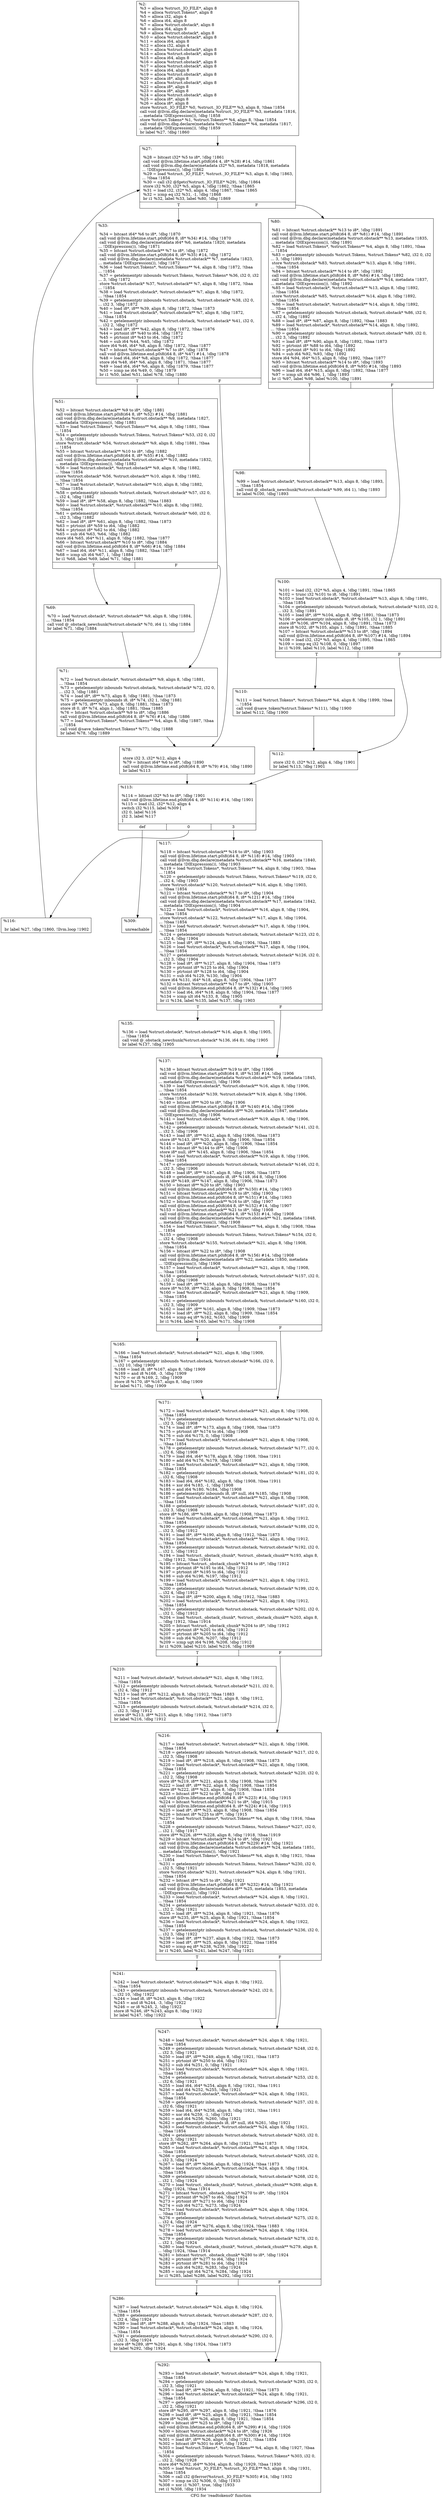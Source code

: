 digraph "CFG for 'readtokens0' function" {
	label="CFG for 'readtokens0' function";

	Node0x2268a50 [shape=record,label="{%2:\l  %3 = alloca %struct._IO_FILE*, align 8\l  %4 = alloca %struct.Tokens*, align 8\l  %5 = alloca i32, align 4\l  %6 = alloca i64, align 8\l  %7 = alloca %struct.obstack*, align 8\l  %8 = alloca i64, align 8\l  %9 = alloca %struct.obstack*, align 8\l  %10 = alloca %struct.obstack*, align 8\l  %11 = alloca i64, align 8\l  %12 = alloca i32, align 4\l  %13 = alloca %struct.obstack*, align 8\l  %14 = alloca %struct.obstack*, align 8\l  %15 = alloca i64, align 8\l  %16 = alloca %struct.obstack*, align 8\l  %17 = alloca %struct.obstack*, align 8\l  %18 = alloca i64, align 8\l  %19 = alloca %struct.obstack*, align 8\l  %20 = alloca i8*, align 8\l  %21 = alloca %struct.obstack*, align 8\l  %22 = alloca i8*, align 8\l  %23 = alloca i8*, align 8\l  %24 = alloca %struct.obstack*, align 8\l  %25 = alloca i8*, align 8\l  %26 = alloca i8*, align 8\l  store %struct._IO_FILE* %0, %struct._IO_FILE** %3, align 8, !tbaa !1854\l  call void @llvm.dbg.declare(metadata %struct._IO_FILE** %3, metadata !1816,\l... metadata !DIExpression()), !dbg !1858\l  store %struct.Tokens* %1, %struct.Tokens** %4, align 8, !tbaa !1854\l  call void @llvm.dbg.declare(metadata %struct.Tokens** %4, metadata !1817,\l... metadata !DIExpression()), !dbg !1859\l  br label %27, !dbg !1860\l}"];
	Node0x2268a50 -> Node0x226d560;
	Node0x226d560 [shape=record,label="{%27:\l\l  %28 = bitcast i32* %5 to i8*, !dbg !1861\l  call void @llvm.lifetime.start.p0i8(i64 4, i8* %28) #14, !dbg !1861\l  call void @llvm.dbg.declare(metadata i32* %5, metadata !1818, metadata\l... !DIExpression()), !dbg !1862\l  %29 = load %struct._IO_FILE*, %struct._IO_FILE** %3, align 8, !dbg !1863,\l... !tbaa !1854\l  %30 = call i32 @fgetc(%struct._IO_FILE* %29), !dbg !1864\l  store i32 %30, i32* %5, align 4, !dbg !1862, !tbaa !1865\l  %31 = load i32, i32* %5, align 4, !dbg !1867, !tbaa !1865\l  %32 = icmp eq i32 %31, -1, !dbg !1868\l  br i1 %32, label %33, label %80, !dbg !1869\l|{<s0>T|<s1>F}}"];
	Node0x226d560:s0 -> Node0x226d5b0;
	Node0x226d560:s1 -> Node0x226d740;
	Node0x226d5b0 [shape=record,label="{%33:\l\l  %34 = bitcast i64* %6 to i8*, !dbg !1870\l  call void @llvm.lifetime.start.p0i8(i64 8, i8* %34) #14, !dbg !1870\l  call void @llvm.dbg.declare(metadata i64* %6, metadata !1820, metadata\l... !DIExpression()), !dbg !1871\l  %35 = bitcast %struct.obstack** %7 to i8*, !dbg !1872\l  call void @llvm.lifetime.start.p0i8(i64 8, i8* %35) #14, !dbg !1872\l  call void @llvm.dbg.declare(metadata %struct.obstack** %7, metadata !1823,\l... metadata !DIExpression()), !dbg !1872\l  %36 = load %struct.Tokens*, %struct.Tokens** %4, align 8, !dbg !1872, !tbaa\l... !1854\l  %37 = getelementptr inbounds %struct.Tokens, %struct.Tokens* %36, i32 0, i32\l... 3, !dbg !1872\l  store %struct.obstack* %37, %struct.obstack** %7, align 8, !dbg !1872, !tbaa\l... !1854\l  %38 = load %struct.obstack*, %struct.obstack** %7, align 8, !dbg !1872,\l... !tbaa !1854\l  %39 = getelementptr inbounds %struct.obstack, %struct.obstack* %38, i32 0,\l... i32 3, !dbg !1872\l  %40 = load i8*, i8** %39, align 8, !dbg !1872, !tbaa !1873\l  %41 = load %struct.obstack*, %struct.obstack** %7, align 8, !dbg !1872,\l... !tbaa !1854\l  %42 = getelementptr inbounds %struct.obstack, %struct.obstack* %41, i32 0,\l... i32 2, !dbg !1872\l  %43 = load i8*, i8** %42, align 8, !dbg !1872, !tbaa !1876\l  %44 = ptrtoint i8* %40 to i64, !dbg !1872\l  %45 = ptrtoint i8* %43 to i64, !dbg !1872\l  %46 = sub i64 %44, %45, !dbg !1872\l  store i64 %46, i64* %8, align 8, !dbg !1872, !tbaa !1877\l  %47 = bitcast %struct.obstack** %7 to i8*, !dbg !1878\l  call void @llvm.lifetime.end.p0i8(i64 8, i8* %47) #14, !dbg !1878\l  %48 = load i64, i64* %8, align 8, !dbg !1872, !tbaa !1877\l  store i64 %48, i64* %6, align 8, !dbg !1871, !tbaa !1877\l  %49 = load i64, i64* %6, align 8, !dbg !1879, !tbaa !1877\l  %50 = icmp ne i64 %49, 0, !dbg !1879\l  br i1 %50, label %51, label %78, !dbg !1880\l|{<s0>T|<s1>F}}"];
	Node0x226d5b0:s0 -> Node0x226d600;
	Node0x226d5b0:s1 -> Node0x226d6f0;
	Node0x226d600 [shape=record,label="{%51:\l\l  %52 = bitcast %struct.obstack** %9 to i8*, !dbg !1881\l  call void @llvm.lifetime.start.p0i8(i64 8, i8* %52) #14, !dbg !1881\l  call void @llvm.dbg.declare(metadata %struct.obstack** %9, metadata !1827,\l... metadata !DIExpression()), !dbg !1881\l  %53 = load %struct.Tokens*, %struct.Tokens** %4, align 8, !dbg !1881, !tbaa\l... !1854\l  %54 = getelementptr inbounds %struct.Tokens, %struct.Tokens* %53, i32 0, i32\l... 3, !dbg !1881\l  store %struct.obstack* %54, %struct.obstack** %9, align 8, !dbg !1881, !tbaa\l... !1854\l  %55 = bitcast %struct.obstack** %10 to i8*, !dbg !1882\l  call void @llvm.lifetime.start.p0i8(i64 8, i8* %55) #14, !dbg !1882\l  call void @llvm.dbg.declare(metadata %struct.obstack** %10, metadata !1832,\l... metadata !DIExpression()), !dbg !1882\l  %56 = load %struct.obstack*, %struct.obstack** %9, align 8, !dbg !1882,\l... !tbaa !1854\l  store %struct.obstack* %56, %struct.obstack** %10, align 8, !dbg !1882,\l... !tbaa !1854\l  %57 = load %struct.obstack*, %struct.obstack** %10, align 8, !dbg !1882,\l... !tbaa !1854\l  %58 = getelementptr inbounds %struct.obstack, %struct.obstack* %57, i32 0,\l... i32 4, !dbg !1882\l  %59 = load i8*, i8** %58, align 8, !dbg !1882, !tbaa !1883\l  %60 = load %struct.obstack*, %struct.obstack** %10, align 8, !dbg !1882,\l... !tbaa !1854\l  %61 = getelementptr inbounds %struct.obstack, %struct.obstack* %60, i32 0,\l... i32 3, !dbg !1882\l  %62 = load i8*, i8** %61, align 8, !dbg !1882, !tbaa !1873\l  %63 = ptrtoint i8* %59 to i64, !dbg !1882\l  %64 = ptrtoint i8* %62 to i64, !dbg !1882\l  %65 = sub i64 %63, %64, !dbg !1882\l  store i64 %65, i64* %11, align 8, !dbg !1882, !tbaa !1877\l  %66 = bitcast %struct.obstack** %10 to i8*, !dbg !1884\l  call void @llvm.lifetime.end.p0i8(i64 8, i8* %66) #14, !dbg !1884\l  %67 = load i64, i64* %11, align 8, !dbg !1882, !tbaa !1877\l  %68 = icmp ult i64 %67, 1, !dbg !1884\l  br i1 %68, label %69, label %71, !dbg !1881\l|{<s0>T|<s1>F}}"];
	Node0x226d600:s0 -> Node0x226d650;
	Node0x226d600:s1 -> Node0x226d6a0;
	Node0x226d650 [shape=record,label="{%69:\l\l  %70 = load %struct.obstack*, %struct.obstack** %9, align 8, !dbg !1884,\l... !tbaa !1854\l  call void @_obstack_newchunk(%struct.obstack* %70, i64 1), !dbg !1884\l  br label %71, !dbg !1884\l}"];
	Node0x226d650 -> Node0x226d6a0;
	Node0x226d6a0 [shape=record,label="{%71:\l\l  %72 = load %struct.obstack*, %struct.obstack** %9, align 8, !dbg !1881,\l... !tbaa !1854\l  %73 = getelementptr inbounds %struct.obstack, %struct.obstack* %72, i32 0,\l... i32 3, !dbg !1881\l  %74 = load i8*, i8** %73, align 8, !dbg !1881, !tbaa !1873\l  %75 = getelementptr inbounds i8, i8* %74, i32 1, !dbg !1881\l  store i8* %75, i8** %73, align 8, !dbg !1881, !tbaa !1873\l  store i8 0, i8* %74, align 1, !dbg !1881, !tbaa !1885\l  %76 = bitcast %struct.obstack** %9 to i8*, !dbg !1886\l  call void @llvm.lifetime.end.p0i8(i64 8, i8* %76) #14, !dbg !1886\l  %77 = load %struct.Tokens*, %struct.Tokens** %4, align 8, !dbg !1887, !tbaa\l... !1854\l  call void @save_token(%struct.Tokens* %77), !dbg !1888\l  br label %78, !dbg !1889\l}"];
	Node0x226d6a0 -> Node0x226d6f0;
	Node0x226d6f0 [shape=record,label="{%78:\l\l  store i32 3, i32* %12, align 4\l  %79 = bitcast i64* %6 to i8*, !dbg !1890\l  call void @llvm.lifetime.end.p0i8(i64 8, i8* %79) #14, !dbg !1890\l  br label %113\l}"];
	Node0x226d6f0 -> Node0x226d8d0;
	Node0x226d740 [shape=record,label="{%80:\l\l  %81 = bitcast %struct.obstack** %13 to i8*, !dbg !1891\l  call void @llvm.lifetime.start.p0i8(i64 8, i8* %81) #14, !dbg !1891\l  call void @llvm.dbg.declare(metadata %struct.obstack** %13, metadata !1835,\l... metadata !DIExpression()), !dbg !1891\l  %82 = load %struct.Tokens*, %struct.Tokens** %4, align 8, !dbg !1891, !tbaa\l... !1854\l  %83 = getelementptr inbounds %struct.Tokens, %struct.Tokens* %82, i32 0, i32\l... 3, !dbg !1891\l  store %struct.obstack* %83, %struct.obstack** %13, align 8, !dbg !1891,\l... !tbaa !1854\l  %84 = bitcast %struct.obstack** %14 to i8*, !dbg !1892\l  call void @llvm.lifetime.start.p0i8(i64 8, i8* %84) #14, !dbg !1892\l  call void @llvm.dbg.declare(metadata %struct.obstack** %14, metadata !1837,\l... metadata !DIExpression()), !dbg !1892\l  %85 = load %struct.obstack*, %struct.obstack** %13, align 8, !dbg !1892,\l... !tbaa !1854\l  store %struct.obstack* %85, %struct.obstack** %14, align 8, !dbg !1892,\l... !tbaa !1854\l  %86 = load %struct.obstack*, %struct.obstack** %14, align 8, !dbg !1892,\l... !tbaa !1854\l  %87 = getelementptr inbounds %struct.obstack, %struct.obstack* %86, i32 0,\l... i32 4, !dbg !1892\l  %88 = load i8*, i8** %87, align 8, !dbg !1892, !tbaa !1883\l  %89 = load %struct.obstack*, %struct.obstack** %14, align 8, !dbg !1892,\l... !tbaa !1854\l  %90 = getelementptr inbounds %struct.obstack, %struct.obstack* %89, i32 0,\l... i32 3, !dbg !1892\l  %91 = load i8*, i8** %90, align 8, !dbg !1892, !tbaa !1873\l  %92 = ptrtoint i8* %88 to i64, !dbg !1892\l  %93 = ptrtoint i8* %91 to i64, !dbg !1892\l  %94 = sub i64 %92, %93, !dbg !1892\l  store i64 %94, i64* %15, align 8, !dbg !1892, !tbaa !1877\l  %95 = bitcast %struct.obstack** %14 to i8*, !dbg !1893\l  call void @llvm.lifetime.end.p0i8(i64 8, i8* %95) #14, !dbg !1893\l  %96 = load i64, i64* %15, align 8, !dbg !1892, !tbaa !1877\l  %97 = icmp ult i64 %96, 1, !dbg !1893\l  br i1 %97, label %98, label %100, !dbg !1891\l|{<s0>T|<s1>F}}"];
	Node0x226d740:s0 -> Node0x226d790;
	Node0x226d740:s1 -> Node0x226d7e0;
	Node0x226d790 [shape=record,label="{%98:\l\l  %99 = load %struct.obstack*, %struct.obstack** %13, align 8, !dbg !1893,\l... !tbaa !1854\l  call void @_obstack_newchunk(%struct.obstack* %99, i64 1), !dbg !1893\l  br label %100, !dbg !1893\l}"];
	Node0x226d790 -> Node0x226d7e0;
	Node0x226d7e0 [shape=record,label="{%100:\l\l  %101 = load i32, i32* %5, align 4, !dbg !1891, !tbaa !1865\l  %102 = trunc i32 %101 to i8, !dbg !1891\l  %103 = load %struct.obstack*, %struct.obstack** %13, align 8, !dbg !1891,\l... !tbaa !1854\l  %104 = getelementptr inbounds %struct.obstack, %struct.obstack* %103, i32 0,\l... i32 3, !dbg !1891\l  %105 = load i8*, i8** %104, align 8, !dbg !1891, !tbaa !1873\l  %106 = getelementptr inbounds i8, i8* %105, i32 1, !dbg !1891\l  store i8* %106, i8** %104, align 8, !dbg !1891, !tbaa !1873\l  store i8 %102, i8* %105, align 1, !dbg !1891, !tbaa !1885\l  %107 = bitcast %struct.obstack** %13 to i8*, !dbg !1894\l  call void @llvm.lifetime.end.p0i8(i64 8, i8* %107) #14, !dbg !1894\l  %108 = load i32, i32* %5, align 4, !dbg !1895, !tbaa !1865\l  %109 = icmp eq i32 %108, 0, !dbg !1897\l  br i1 %109, label %110, label %112, !dbg !1898\l|{<s0>T|<s1>F}}"];
	Node0x226d7e0:s0 -> Node0x226d830;
	Node0x226d7e0:s1 -> Node0x226d880;
	Node0x226d830 [shape=record,label="{%110:\l\l  %111 = load %struct.Tokens*, %struct.Tokens** %4, align 8, !dbg !1899, !tbaa\l... !1854\l  call void @save_token(%struct.Tokens* %111), !dbg !1900\l  br label %112, !dbg !1900\l}"];
	Node0x226d830 -> Node0x226d880;
	Node0x226d880 [shape=record,label="{%112:\l\l  store i32 0, i32* %12, align 4, !dbg !1901\l  br label %113, !dbg !1901\l}"];
	Node0x226d880 -> Node0x226d8d0;
	Node0x226d8d0 [shape=record,label="{%113:\l\l  %114 = bitcast i32* %5 to i8*, !dbg !1901\l  call void @llvm.lifetime.end.p0i8(i64 4, i8* %114) #14, !dbg !1901\l  %115 = load i32, i32* %12, align 4\l  switch i32 %115, label %309 [\l    i32 0, label %116\l    i32 3, label %117\l  ]\l|{<s0>def|<s1>0|<s2>3}}"];
	Node0x226d8d0:s0 -> Node0x226dce0;
	Node0x226d8d0:s1 -> Node0x226d920;
	Node0x226d8d0:s2 -> Node0x226d970;
	Node0x226d920 [shape=record,label="{%116:\l\l  br label %27, !dbg !1860, !llvm.loop !1902\l}"];
	Node0x226d920 -> Node0x226d560;
	Node0x226d970 [shape=record,label="{%117:\l\l  %118 = bitcast %struct.obstack** %16 to i8*, !dbg !1903\l  call void @llvm.lifetime.start.p0i8(i64 8, i8* %118) #14, !dbg !1903\l  call void @llvm.dbg.declare(metadata %struct.obstack** %16, metadata !1840,\l... metadata !DIExpression()), !dbg !1903\l  %119 = load %struct.Tokens*, %struct.Tokens** %4, align 8, !dbg !1903, !tbaa\l... !1854\l  %120 = getelementptr inbounds %struct.Tokens, %struct.Tokens* %119, i32 0,\l... i32 4, !dbg !1903\l  store %struct.obstack* %120, %struct.obstack** %16, align 8, !dbg !1903,\l... !tbaa !1854\l  %121 = bitcast %struct.obstack** %17 to i8*, !dbg !1904\l  call void @llvm.lifetime.start.p0i8(i64 8, i8* %121) #14, !dbg !1904\l  call void @llvm.dbg.declare(metadata %struct.obstack** %17, metadata !1842,\l... metadata !DIExpression()), !dbg !1904\l  %122 = load %struct.obstack*, %struct.obstack** %16, align 8, !dbg !1904,\l... !tbaa !1854\l  store %struct.obstack* %122, %struct.obstack** %17, align 8, !dbg !1904,\l... !tbaa !1854\l  %123 = load %struct.obstack*, %struct.obstack** %17, align 8, !dbg !1904,\l... !tbaa !1854\l  %124 = getelementptr inbounds %struct.obstack, %struct.obstack* %123, i32 0,\l... i32 4, !dbg !1904\l  %125 = load i8*, i8** %124, align 8, !dbg !1904, !tbaa !1883\l  %126 = load %struct.obstack*, %struct.obstack** %17, align 8, !dbg !1904,\l... !tbaa !1854\l  %127 = getelementptr inbounds %struct.obstack, %struct.obstack* %126, i32 0,\l... i32 3, !dbg !1904\l  %128 = load i8*, i8** %127, align 8, !dbg !1904, !tbaa !1873\l  %129 = ptrtoint i8* %125 to i64, !dbg !1904\l  %130 = ptrtoint i8* %128 to i64, !dbg !1904\l  %131 = sub i64 %129, %130, !dbg !1904\l  store i64 %131, i64* %18, align 8, !dbg !1904, !tbaa !1877\l  %132 = bitcast %struct.obstack** %17 to i8*, !dbg !1905\l  call void @llvm.lifetime.end.p0i8(i64 8, i8* %132) #14, !dbg !1905\l  %133 = load i64, i64* %18, align 8, !dbg !1904, !tbaa !1877\l  %134 = icmp ult i64 %133, 8, !dbg !1905\l  br i1 %134, label %135, label %137, !dbg !1903\l|{<s0>T|<s1>F}}"];
	Node0x226d970:s0 -> Node0x226d9c0;
	Node0x226d970:s1 -> Node0x226da10;
	Node0x226d9c0 [shape=record,label="{%135:\l\l  %136 = load %struct.obstack*, %struct.obstack** %16, align 8, !dbg !1905,\l... !tbaa !1854\l  call void @_obstack_newchunk(%struct.obstack* %136, i64 8), !dbg !1905\l  br label %137, !dbg !1905\l}"];
	Node0x226d9c0 -> Node0x226da10;
	Node0x226da10 [shape=record,label="{%137:\l\l  %138 = bitcast %struct.obstack** %19 to i8*, !dbg !1906\l  call void @llvm.lifetime.start.p0i8(i64 8, i8* %138) #14, !dbg !1906\l  call void @llvm.dbg.declare(metadata %struct.obstack** %19, metadata !1845,\l... metadata !DIExpression()), !dbg !1906\l  %139 = load %struct.obstack*, %struct.obstack** %16, align 8, !dbg !1906,\l... !tbaa !1854\l  store %struct.obstack* %139, %struct.obstack** %19, align 8, !dbg !1906,\l... !tbaa !1854\l  %140 = bitcast i8** %20 to i8*, !dbg !1906\l  call void @llvm.lifetime.start.p0i8(i64 8, i8* %140) #14, !dbg !1906\l  call void @llvm.dbg.declare(metadata i8** %20, metadata !1847, metadata\l... !DIExpression()), !dbg !1906\l  %141 = load %struct.obstack*, %struct.obstack** %19, align 8, !dbg !1906,\l... !tbaa !1854\l  %142 = getelementptr inbounds %struct.obstack, %struct.obstack* %141, i32 0,\l... i32 3, !dbg !1906\l  %143 = load i8*, i8** %142, align 8, !dbg !1906, !tbaa !1873\l  store i8* %143, i8** %20, align 8, !dbg !1906, !tbaa !1854\l  %144 = load i8*, i8** %20, align 8, !dbg !1906, !tbaa !1854\l  %145 = bitcast i8* %144 to i8**, !dbg !1906\l  store i8* null, i8** %145, align 8, !dbg !1906, !tbaa !1854\l  %146 = load %struct.obstack*, %struct.obstack** %19, align 8, !dbg !1906,\l... !tbaa !1854\l  %147 = getelementptr inbounds %struct.obstack, %struct.obstack* %146, i32 0,\l... i32 3, !dbg !1906\l  %148 = load i8*, i8** %147, align 8, !dbg !1906, !tbaa !1873\l  %149 = getelementptr inbounds i8, i8* %148, i64 8, !dbg !1906\l  store i8* %149, i8** %147, align 8, !dbg !1906, !tbaa !1873\l  %150 = bitcast i8** %20 to i8*, !dbg !1903\l  call void @llvm.lifetime.end.p0i8(i64 8, i8* %150) #14, !dbg !1903\l  %151 = bitcast %struct.obstack** %19 to i8*, !dbg !1903\l  call void @llvm.lifetime.end.p0i8(i64 8, i8* %151) #14, !dbg !1903\l  %152 = bitcast %struct.obstack** %16 to i8*, !dbg !1907\l  call void @llvm.lifetime.end.p0i8(i64 8, i8* %152) #14, !dbg !1907\l  %153 = bitcast %struct.obstack** %21 to i8*, !dbg !1908\l  call void @llvm.lifetime.start.p0i8(i64 8, i8* %153) #14, !dbg !1908\l  call void @llvm.dbg.declare(metadata %struct.obstack** %21, metadata !1848,\l... metadata !DIExpression()), !dbg !1908\l  %154 = load %struct.Tokens*, %struct.Tokens** %4, align 8, !dbg !1908, !tbaa\l... !1854\l  %155 = getelementptr inbounds %struct.Tokens, %struct.Tokens* %154, i32 0,\l... i32 4, !dbg !1908\l  store %struct.obstack* %155, %struct.obstack** %21, align 8, !dbg !1908,\l... !tbaa !1854\l  %156 = bitcast i8** %22 to i8*, !dbg !1908\l  call void @llvm.lifetime.start.p0i8(i64 8, i8* %156) #14, !dbg !1908\l  call void @llvm.dbg.declare(metadata i8** %22, metadata !1850, metadata\l... !DIExpression()), !dbg !1908\l  %157 = load %struct.obstack*, %struct.obstack** %21, align 8, !dbg !1908,\l... !tbaa !1854\l  %158 = getelementptr inbounds %struct.obstack, %struct.obstack* %157, i32 0,\l... i32 2, !dbg !1908\l  %159 = load i8*, i8** %158, align 8, !dbg !1908, !tbaa !1876\l  store i8* %159, i8** %22, align 8, !dbg !1908, !tbaa !1854\l  %160 = load %struct.obstack*, %struct.obstack** %21, align 8, !dbg !1909,\l... !tbaa !1854\l  %161 = getelementptr inbounds %struct.obstack, %struct.obstack* %160, i32 0,\l... i32 3, !dbg !1909\l  %162 = load i8*, i8** %161, align 8, !dbg !1909, !tbaa !1873\l  %163 = load i8*, i8** %22, align 8, !dbg !1909, !tbaa !1854\l  %164 = icmp eq i8* %162, %163, !dbg !1909\l  br i1 %164, label %165, label %171, !dbg !1908\l|{<s0>T|<s1>F}}"];
	Node0x226da10:s0 -> Node0x226da60;
	Node0x226da10:s1 -> Node0x226dab0;
	Node0x226da60 [shape=record,label="{%165:\l\l  %166 = load %struct.obstack*, %struct.obstack** %21, align 8, !dbg !1909,\l... !tbaa !1854\l  %167 = getelementptr inbounds %struct.obstack, %struct.obstack* %166, i32 0,\l... i32 10, !dbg !1909\l  %168 = load i8, i8* %167, align 8, !dbg !1909\l  %169 = and i8 %168, -3, !dbg !1909\l  %170 = or i8 %169, 2, !dbg !1909\l  store i8 %170, i8* %167, align 8, !dbg !1909\l  br label %171, !dbg !1909\l}"];
	Node0x226da60 -> Node0x226dab0;
	Node0x226dab0 [shape=record,label="{%171:\l\l  %172 = load %struct.obstack*, %struct.obstack** %21, align 8, !dbg !1908,\l... !tbaa !1854\l  %173 = getelementptr inbounds %struct.obstack, %struct.obstack* %172, i32 0,\l... i32 3, !dbg !1908\l  %174 = load i8*, i8** %173, align 8, !dbg !1908, !tbaa !1873\l  %175 = ptrtoint i8* %174 to i64, !dbg !1908\l  %176 = sub i64 %175, 0, !dbg !1908\l  %177 = load %struct.obstack*, %struct.obstack** %21, align 8, !dbg !1908,\l... !tbaa !1854\l  %178 = getelementptr inbounds %struct.obstack, %struct.obstack* %177, i32 0,\l... i32 6, !dbg !1908\l  %179 = load i64, i64* %178, align 8, !dbg !1908, !tbaa !1911\l  %180 = add i64 %176, %179, !dbg !1908\l  %181 = load %struct.obstack*, %struct.obstack** %21, align 8, !dbg !1908,\l... !tbaa !1854\l  %182 = getelementptr inbounds %struct.obstack, %struct.obstack* %181, i32 0,\l... i32 6, !dbg !1908\l  %183 = load i64, i64* %182, align 8, !dbg !1908, !tbaa !1911\l  %184 = xor i64 %183, -1, !dbg !1908\l  %185 = and i64 %180, %184, !dbg !1908\l  %186 = getelementptr inbounds i8, i8* null, i64 %185, !dbg !1908\l  %187 = load %struct.obstack*, %struct.obstack** %21, align 8, !dbg !1908,\l... !tbaa !1854\l  %188 = getelementptr inbounds %struct.obstack, %struct.obstack* %187, i32 0,\l... i32 3, !dbg !1908\l  store i8* %186, i8** %188, align 8, !dbg !1908, !tbaa !1873\l  %189 = load %struct.obstack*, %struct.obstack** %21, align 8, !dbg !1912,\l... !tbaa !1854\l  %190 = getelementptr inbounds %struct.obstack, %struct.obstack* %189, i32 0,\l... i32 3, !dbg !1912\l  %191 = load i8*, i8** %190, align 8, !dbg !1912, !tbaa !1873\l  %192 = load %struct.obstack*, %struct.obstack** %21, align 8, !dbg !1912,\l... !tbaa !1854\l  %193 = getelementptr inbounds %struct.obstack, %struct.obstack* %192, i32 0,\l... i32 1, !dbg !1912\l  %194 = load %struct._obstack_chunk*, %struct._obstack_chunk** %193, align 8,\l... !dbg !1912, !tbaa !1914\l  %195 = bitcast %struct._obstack_chunk* %194 to i8*, !dbg !1912\l  %196 = ptrtoint i8* %191 to i64, !dbg !1912\l  %197 = ptrtoint i8* %195 to i64, !dbg !1912\l  %198 = sub i64 %196, %197, !dbg !1912\l  %199 = load %struct.obstack*, %struct.obstack** %21, align 8, !dbg !1912,\l... !tbaa !1854\l  %200 = getelementptr inbounds %struct.obstack, %struct.obstack* %199, i32 0,\l... i32 4, !dbg !1912\l  %201 = load i8*, i8** %200, align 8, !dbg !1912, !tbaa !1883\l  %202 = load %struct.obstack*, %struct.obstack** %21, align 8, !dbg !1912,\l... !tbaa !1854\l  %203 = getelementptr inbounds %struct.obstack, %struct.obstack* %202, i32 0,\l... i32 1, !dbg !1912\l  %204 = load %struct._obstack_chunk*, %struct._obstack_chunk** %203, align 8,\l... !dbg !1912, !tbaa !1914\l  %205 = bitcast %struct._obstack_chunk* %204 to i8*, !dbg !1912\l  %206 = ptrtoint i8* %201 to i64, !dbg !1912\l  %207 = ptrtoint i8* %205 to i64, !dbg !1912\l  %208 = sub i64 %206, %207, !dbg !1912\l  %209 = icmp ugt i64 %198, %208, !dbg !1912\l  br i1 %209, label %210, label %216, !dbg !1908\l|{<s0>T|<s1>F}}"];
	Node0x226dab0:s0 -> Node0x226db00;
	Node0x226dab0:s1 -> Node0x226db50;
	Node0x226db00 [shape=record,label="{%210:\l\l  %211 = load %struct.obstack*, %struct.obstack** %21, align 8, !dbg !1912,\l... !tbaa !1854\l  %212 = getelementptr inbounds %struct.obstack, %struct.obstack* %211, i32 0,\l... i32 4, !dbg !1912\l  %213 = load i8*, i8** %212, align 8, !dbg !1912, !tbaa !1883\l  %214 = load %struct.obstack*, %struct.obstack** %21, align 8, !dbg !1912,\l... !tbaa !1854\l  %215 = getelementptr inbounds %struct.obstack, %struct.obstack* %214, i32 0,\l... i32 3, !dbg !1912\l  store i8* %213, i8** %215, align 8, !dbg !1912, !tbaa !1873\l  br label %216, !dbg !1912\l}"];
	Node0x226db00 -> Node0x226db50;
	Node0x226db50 [shape=record,label="{%216:\l\l  %217 = load %struct.obstack*, %struct.obstack** %21, align 8, !dbg !1908,\l... !tbaa !1854\l  %218 = getelementptr inbounds %struct.obstack, %struct.obstack* %217, i32 0,\l... i32 3, !dbg !1908\l  %219 = load i8*, i8** %218, align 8, !dbg !1908, !tbaa !1873\l  %220 = load %struct.obstack*, %struct.obstack** %21, align 8, !dbg !1908,\l... !tbaa !1854\l  %221 = getelementptr inbounds %struct.obstack, %struct.obstack* %220, i32 0,\l... i32 2, !dbg !1908\l  store i8* %219, i8** %221, align 8, !dbg !1908, !tbaa !1876\l  %222 = load i8*, i8** %22, align 8, !dbg !1908, !tbaa !1854\l  store i8* %222, i8** %23, align 8, !dbg !1908, !tbaa !1854\l  %223 = bitcast i8** %22 to i8*, !dbg !1915\l  call void @llvm.lifetime.end.p0i8(i64 8, i8* %223) #14, !dbg !1915\l  %224 = bitcast %struct.obstack** %21 to i8*, !dbg !1915\l  call void @llvm.lifetime.end.p0i8(i64 8, i8* %224) #14, !dbg !1915\l  %225 = load i8*, i8** %23, align 8, !dbg !1908, !tbaa !1854\l  %226 = bitcast i8* %225 to i8**, !dbg !1915\l  %227 = load %struct.Tokens*, %struct.Tokens** %4, align 8, !dbg !1916, !tbaa\l... !1854\l  %228 = getelementptr inbounds %struct.Tokens, %struct.Tokens* %227, i32 0,\l... i32 1, !dbg !1917\l  store i8** %226, i8*** %228, align 8, !dbg !1918, !tbaa !1919\l  %229 = bitcast %struct.obstack** %24 to i8*, !dbg !1921\l  call void @llvm.lifetime.start.p0i8(i64 8, i8* %229) #14, !dbg !1921\l  call void @llvm.dbg.declare(metadata %struct.obstack** %24, metadata !1851,\l... metadata !DIExpression()), !dbg !1921\l  %230 = load %struct.Tokens*, %struct.Tokens** %4, align 8, !dbg !1921, !tbaa\l... !1854\l  %231 = getelementptr inbounds %struct.Tokens, %struct.Tokens* %230, i32 0,\l... i32 5, !dbg !1921\l  store %struct.obstack* %231, %struct.obstack** %24, align 8, !dbg !1921,\l... !tbaa !1854\l  %232 = bitcast i8** %25 to i8*, !dbg !1921\l  call void @llvm.lifetime.start.p0i8(i64 8, i8* %232) #14, !dbg !1921\l  call void @llvm.dbg.declare(metadata i8** %25, metadata !1853, metadata\l... !DIExpression()), !dbg !1921\l  %233 = load %struct.obstack*, %struct.obstack** %24, align 8, !dbg !1921,\l... !tbaa !1854\l  %234 = getelementptr inbounds %struct.obstack, %struct.obstack* %233, i32 0,\l... i32 2, !dbg !1921\l  %235 = load i8*, i8** %234, align 8, !dbg !1921, !tbaa !1876\l  store i8* %235, i8** %25, align 8, !dbg !1921, !tbaa !1854\l  %236 = load %struct.obstack*, %struct.obstack** %24, align 8, !dbg !1922,\l... !tbaa !1854\l  %237 = getelementptr inbounds %struct.obstack, %struct.obstack* %236, i32 0,\l... i32 3, !dbg !1922\l  %238 = load i8*, i8** %237, align 8, !dbg !1922, !tbaa !1873\l  %239 = load i8*, i8** %25, align 8, !dbg !1922, !tbaa !1854\l  %240 = icmp eq i8* %238, %239, !dbg !1922\l  br i1 %240, label %241, label %247, !dbg !1921\l|{<s0>T|<s1>F}}"];
	Node0x226db50:s0 -> Node0x226dba0;
	Node0x226db50:s1 -> Node0x226dbf0;
	Node0x226dba0 [shape=record,label="{%241:\l\l  %242 = load %struct.obstack*, %struct.obstack** %24, align 8, !dbg !1922,\l... !tbaa !1854\l  %243 = getelementptr inbounds %struct.obstack, %struct.obstack* %242, i32 0,\l... i32 10, !dbg !1922\l  %244 = load i8, i8* %243, align 8, !dbg !1922\l  %245 = and i8 %244, -3, !dbg !1922\l  %246 = or i8 %245, 2, !dbg !1922\l  store i8 %246, i8* %243, align 8, !dbg !1922\l  br label %247, !dbg !1922\l}"];
	Node0x226dba0 -> Node0x226dbf0;
	Node0x226dbf0 [shape=record,label="{%247:\l\l  %248 = load %struct.obstack*, %struct.obstack** %24, align 8, !dbg !1921,\l... !tbaa !1854\l  %249 = getelementptr inbounds %struct.obstack, %struct.obstack* %248, i32 0,\l... i32 3, !dbg !1921\l  %250 = load i8*, i8** %249, align 8, !dbg !1921, !tbaa !1873\l  %251 = ptrtoint i8* %250 to i64, !dbg !1921\l  %252 = sub i64 %251, 0, !dbg !1921\l  %253 = load %struct.obstack*, %struct.obstack** %24, align 8, !dbg !1921,\l... !tbaa !1854\l  %254 = getelementptr inbounds %struct.obstack, %struct.obstack* %253, i32 0,\l... i32 6, !dbg !1921\l  %255 = load i64, i64* %254, align 8, !dbg !1921, !tbaa !1911\l  %256 = add i64 %252, %255, !dbg !1921\l  %257 = load %struct.obstack*, %struct.obstack** %24, align 8, !dbg !1921,\l... !tbaa !1854\l  %258 = getelementptr inbounds %struct.obstack, %struct.obstack* %257, i32 0,\l... i32 6, !dbg !1921\l  %259 = load i64, i64* %258, align 8, !dbg !1921, !tbaa !1911\l  %260 = xor i64 %259, -1, !dbg !1921\l  %261 = and i64 %256, %260, !dbg !1921\l  %262 = getelementptr inbounds i8, i8* null, i64 %261, !dbg !1921\l  %263 = load %struct.obstack*, %struct.obstack** %24, align 8, !dbg !1921,\l... !tbaa !1854\l  %264 = getelementptr inbounds %struct.obstack, %struct.obstack* %263, i32 0,\l... i32 3, !dbg !1921\l  store i8* %262, i8** %264, align 8, !dbg !1921, !tbaa !1873\l  %265 = load %struct.obstack*, %struct.obstack** %24, align 8, !dbg !1924,\l... !tbaa !1854\l  %266 = getelementptr inbounds %struct.obstack, %struct.obstack* %265, i32 0,\l... i32 3, !dbg !1924\l  %267 = load i8*, i8** %266, align 8, !dbg !1924, !tbaa !1873\l  %268 = load %struct.obstack*, %struct.obstack** %24, align 8, !dbg !1924,\l... !tbaa !1854\l  %269 = getelementptr inbounds %struct.obstack, %struct.obstack* %268, i32 0,\l... i32 1, !dbg !1924\l  %270 = load %struct._obstack_chunk*, %struct._obstack_chunk** %269, align 8,\l... !dbg !1924, !tbaa !1914\l  %271 = bitcast %struct._obstack_chunk* %270 to i8*, !dbg !1924\l  %272 = ptrtoint i8* %267 to i64, !dbg !1924\l  %273 = ptrtoint i8* %271 to i64, !dbg !1924\l  %274 = sub i64 %272, %273, !dbg !1924\l  %275 = load %struct.obstack*, %struct.obstack** %24, align 8, !dbg !1924,\l... !tbaa !1854\l  %276 = getelementptr inbounds %struct.obstack, %struct.obstack* %275, i32 0,\l... i32 4, !dbg !1924\l  %277 = load i8*, i8** %276, align 8, !dbg !1924, !tbaa !1883\l  %278 = load %struct.obstack*, %struct.obstack** %24, align 8, !dbg !1924,\l... !tbaa !1854\l  %279 = getelementptr inbounds %struct.obstack, %struct.obstack* %278, i32 0,\l... i32 1, !dbg !1924\l  %280 = load %struct._obstack_chunk*, %struct._obstack_chunk** %279, align 8,\l... !dbg !1924, !tbaa !1914\l  %281 = bitcast %struct._obstack_chunk* %280 to i8*, !dbg !1924\l  %282 = ptrtoint i8* %277 to i64, !dbg !1924\l  %283 = ptrtoint i8* %281 to i64, !dbg !1924\l  %284 = sub i64 %282, %283, !dbg !1924\l  %285 = icmp ugt i64 %274, %284, !dbg !1924\l  br i1 %285, label %286, label %292, !dbg !1921\l|{<s0>T|<s1>F}}"];
	Node0x226dbf0:s0 -> Node0x226dc40;
	Node0x226dbf0:s1 -> Node0x226dc90;
	Node0x226dc40 [shape=record,label="{%286:\l\l  %287 = load %struct.obstack*, %struct.obstack** %24, align 8, !dbg !1924,\l... !tbaa !1854\l  %288 = getelementptr inbounds %struct.obstack, %struct.obstack* %287, i32 0,\l... i32 4, !dbg !1924\l  %289 = load i8*, i8** %288, align 8, !dbg !1924, !tbaa !1883\l  %290 = load %struct.obstack*, %struct.obstack** %24, align 8, !dbg !1924,\l... !tbaa !1854\l  %291 = getelementptr inbounds %struct.obstack, %struct.obstack* %290, i32 0,\l... i32 3, !dbg !1924\l  store i8* %289, i8** %291, align 8, !dbg !1924, !tbaa !1873\l  br label %292, !dbg !1924\l}"];
	Node0x226dc40 -> Node0x226dc90;
	Node0x226dc90 [shape=record,label="{%292:\l\l  %293 = load %struct.obstack*, %struct.obstack** %24, align 8, !dbg !1921,\l... !tbaa !1854\l  %294 = getelementptr inbounds %struct.obstack, %struct.obstack* %293, i32 0,\l... i32 3, !dbg !1921\l  %295 = load i8*, i8** %294, align 8, !dbg !1921, !tbaa !1873\l  %296 = load %struct.obstack*, %struct.obstack** %24, align 8, !dbg !1921,\l... !tbaa !1854\l  %297 = getelementptr inbounds %struct.obstack, %struct.obstack* %296, i32 0,\l... i32 2, !dbg !1921\l  store i8* %295, i8** %297, align 8, !dbg !1921, !tbaa !1876\l  %298 = load i8*, i8** %25, align 8, !dbg !1921, !tbaa !1854\l  store i8* %298, i8** %26, align 8, !dbg !1921, !tbaa !1854\l  %299 = bitcast i8** %25 to i8*, !dbg !1926\l  call void @llvm.lifetime.end.p0i8(i64 8, i8* %299) #14, !dbg !1926\l  %300 = bitcast %struct.obstack** %24 to i8*, !dbg !1926\l  call void @llvm.lifetime.end.p0i8(i64 8, i8* %300) #14, !dbg !1926\l  %301 = load i8*, i8** %26, align 8, !dbg !1921, !tbaa !1854\l  %302 = bitcast i8* %301 to i64*, !dbg !1926\l  %303 = load %struct.Tokens*, %struct.Tokens** %4, align 8, !dbg !1927, !tbaa\l... !1854\l  %304 = getelementptr inbounds %struct.Tokens, %struct.Tokens* %303, i32 0,\l... i32 2, !dbg !1928\l  store i64* %302, i64** %304, align 8, !dbg !1929, !tbaa !1930\l  %305 = load %struct._IO_FILE*, %struct._IO_FILE** %3, align 8, !dbg !1931,\l... !tbaa !1854\l  %306 = call i32 @ferror(%struct._IO_FILE* %305) #14, !dbg !1932\l  %307 = icmp ne i32 %306, 0, !dbg !1933\l  %308 = xor i1 %307, true, !dbg !1933\l  ret i1 %308, !dbg !1934\l}"];
	Node0x226dce0 [shape=record,label="{%309:\l\l  unreachable\l}"];
}
